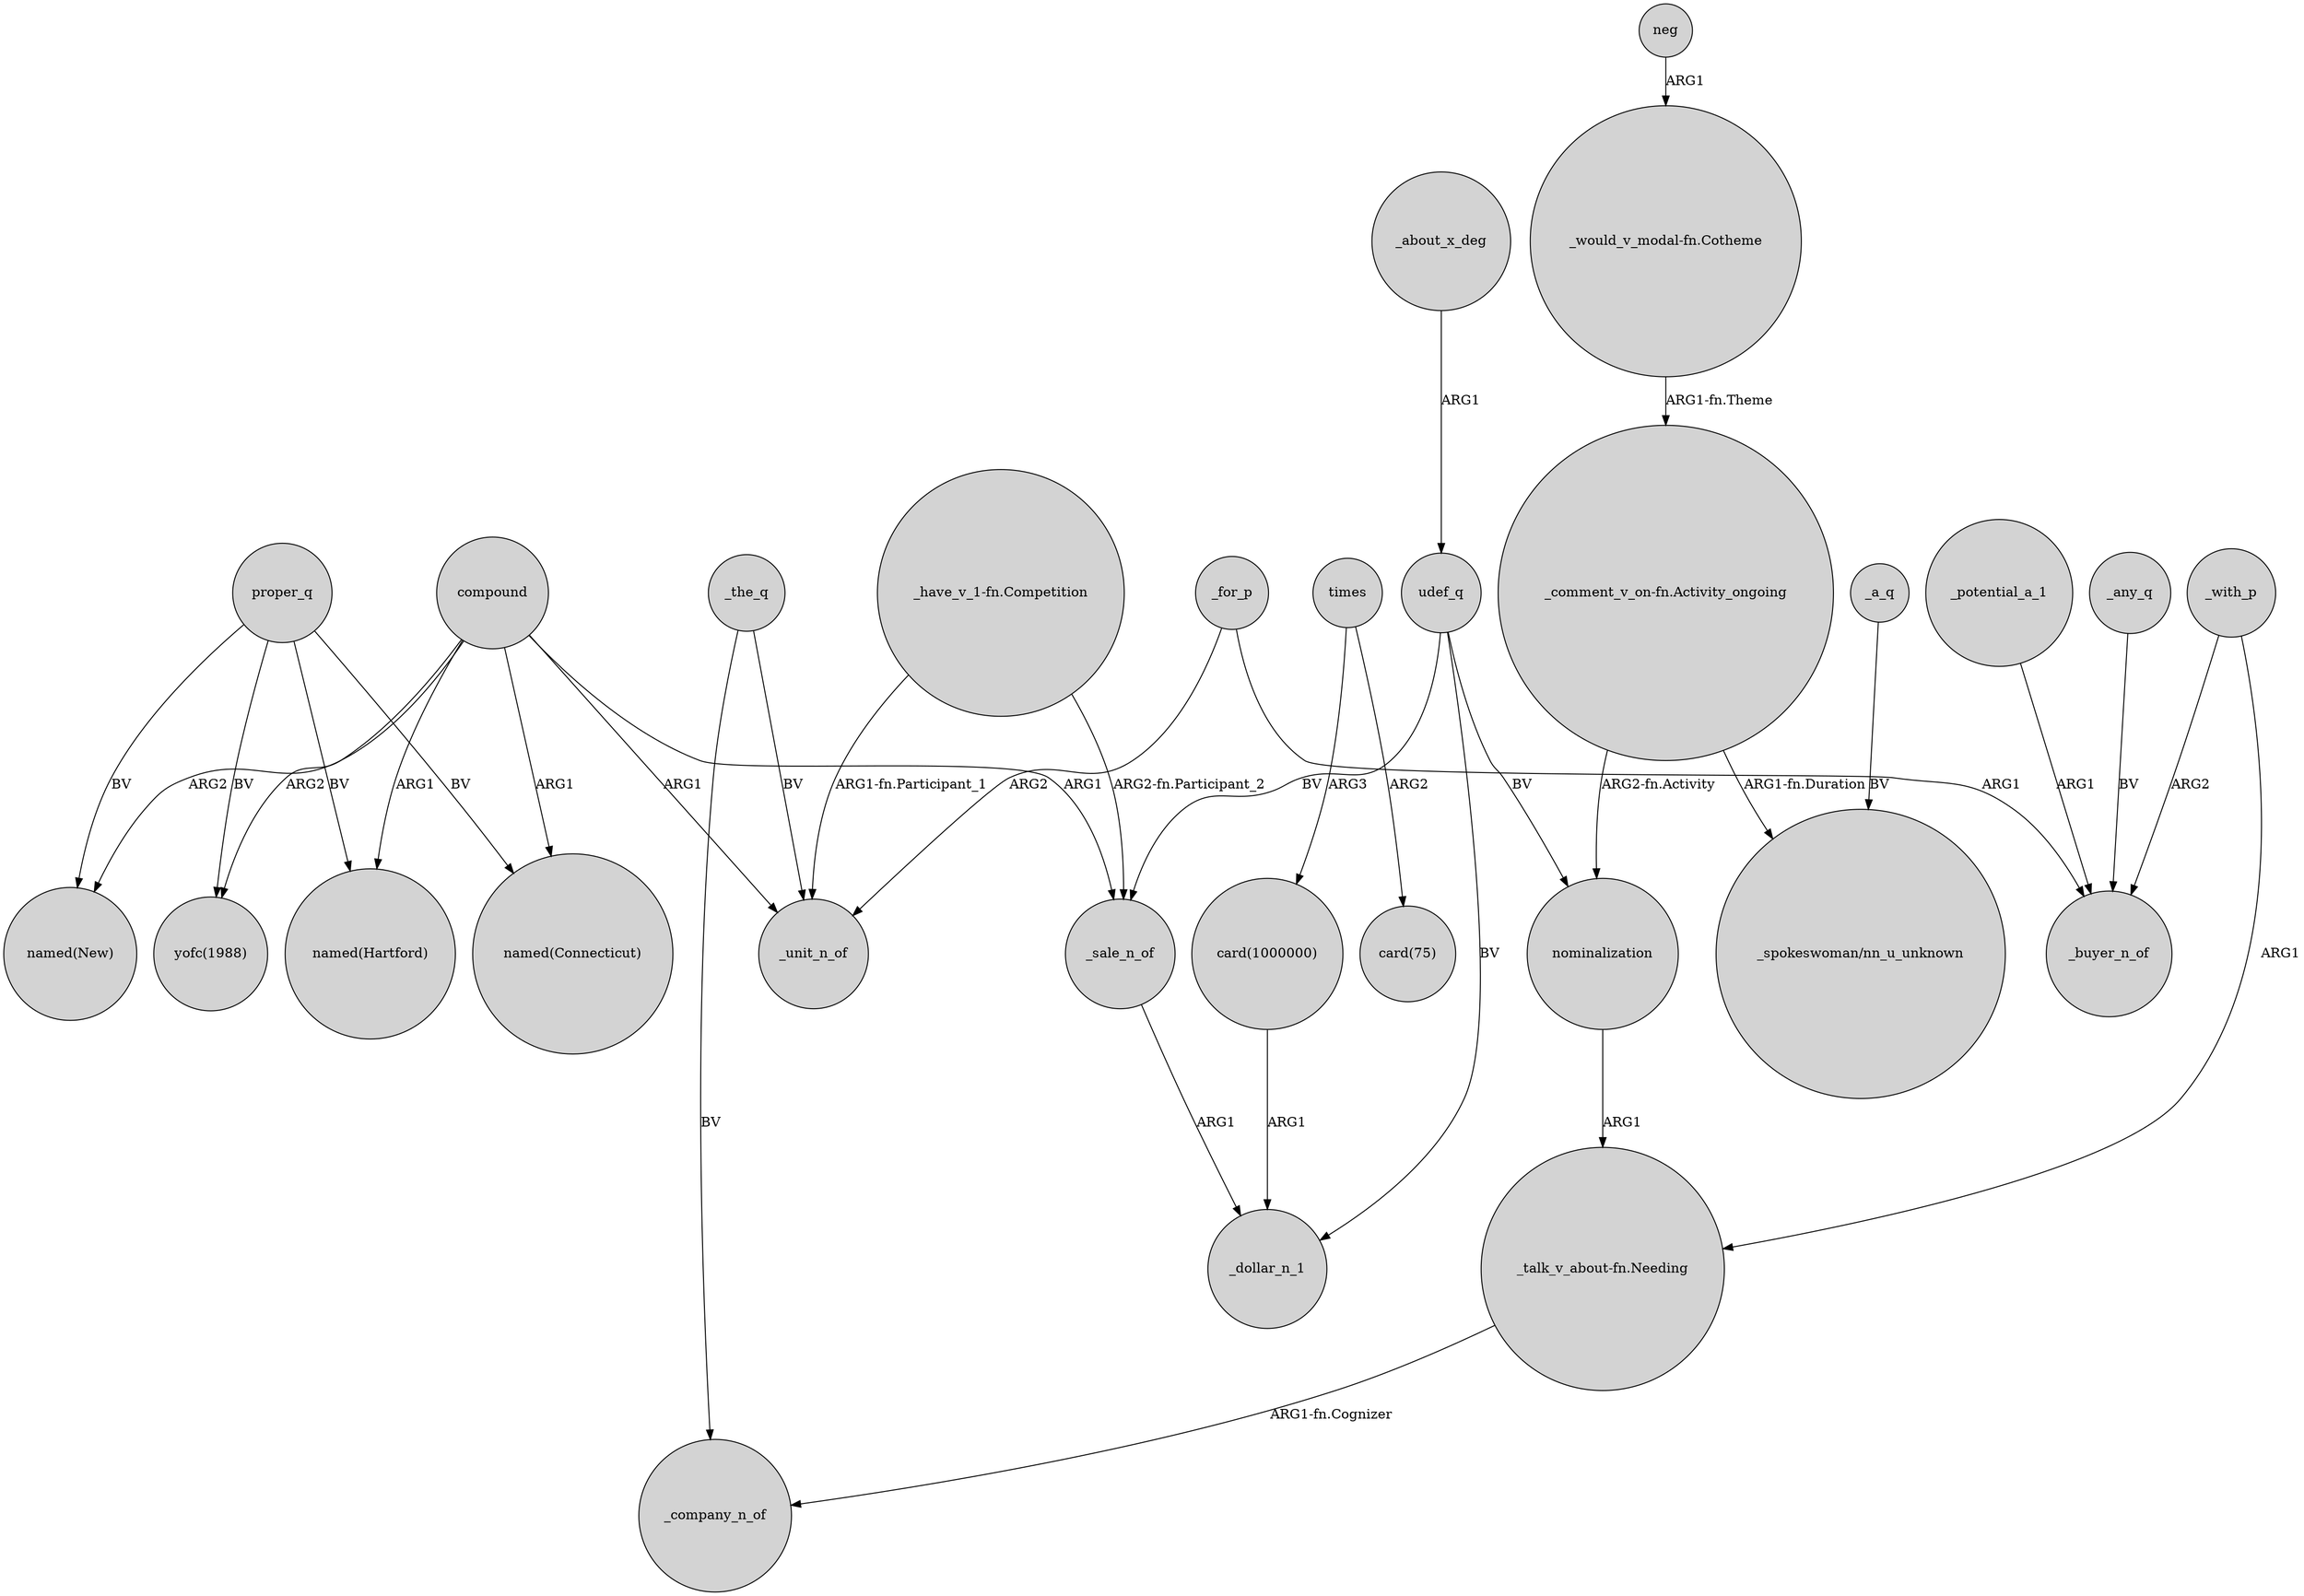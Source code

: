 digraph {
	node [shape=circle style=filled]
	compound -> "named(Hartford)" [label=ARG1]
	proper_q -> "named(Hartford)" [label=BV]
	_any_q -> _buyer_n_of [label=BV]
	_a_q -> "_spokeswoman/nn_u_unknown" [label=BV]
	"_would_v_modal-fn.Cotheme" -> "_comment_v_on-fn.Activity_ongoing" [label="ARG1-fn.Theme"]
	compound -> "named(New)" [label=ARG2]
	compound -> "yofc(1988)" [label=ARG2]
	proper_q -> "named(New)" [label=BV]
	udef_q -> nominalization [label=BV]
	times -> "card(1000000)" [label=ARG3]
	"_have_v_1-fn.Competition" -> _unit_n_of [label="ARG1-fn.Participant_1"]
	_with_p -> "_talk_v_about-fn.Needing" [label=ARG1]
	udef_q -> _sale_n_of [label=BV]
	"_comment_v_on-fn.Activity_ongoing" -> nominalization [label="ARG2-fn.Activity"]
	nominalization -> "_talk_v_about-fn.Needing" [label=ARG1]
	_for_p -> _buyer_n_of [label=ARG1]
	_about_x_deg -> udef_q [label=ARG1]
	"_have_v_1-fn.Competition" -> _sale_n_of [label="ARG2-fn.Participant_2"]
	times -> "card(75)" [label=ARG2]
	neg -> "_would_v_modal-fn.Cotheme" [label=ARG1]
	_for_p -> _unit_n_of [label=ARG2]
	udef_q -> _dollar_n_1 [label=BV]
	"_comment_v_on-fn.Activity_ongoing" -> "_spokeswoman/nn_u_unknown" [label="ARG1-fn.Duration"]
	"card(1000000)" -> _dollar_n_1 [label=ARG1]
	proper_q -> "named(Connecticut)" [label=BV]
	compound -> "named(Connecticut)" [label=ARG1]
	proper_q -> "yofc(1988)" [label=BV]
	_with_p -> _buyer_n_of [label=ARG2]
	"_talk_v_about-fn.Needing" -> _company_n_of [label="ARG1-fn.Cognizer"]
	_potential_a_1 -> _buyer_n_of [label=ARG1]
	compound -> _unit_n_of [label=ARG1]
	_the_q -> _unit_n_of [label=BV]
	_sale_n_of -> _dollar_n_1 [label=ARG1]
	_the_q -> _company_n_of [label=BV]
	compound -> _sale_n_of [label=ARG1]
}

